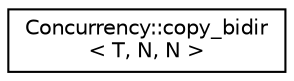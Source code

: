 digraph "Graphical Class Hierarchy"
{
  edge [fontname="Helvetica",fontsize="10",labelfontname="Helvetica",labelfontsize="10"];
  node [fontname="Helvetica",fontsize="10",shape=record];
  rankdir="LR";
  Node1 [label="Concurrency::copy_bidir\l\< T, N, N \>",height=0.2,width=0.4,color="black", fillcolor="white", style="filled",URL="$structConcurrency_1_1copy__bidir_3_01T_00_01N_00_01N_01_4.html"];
}
